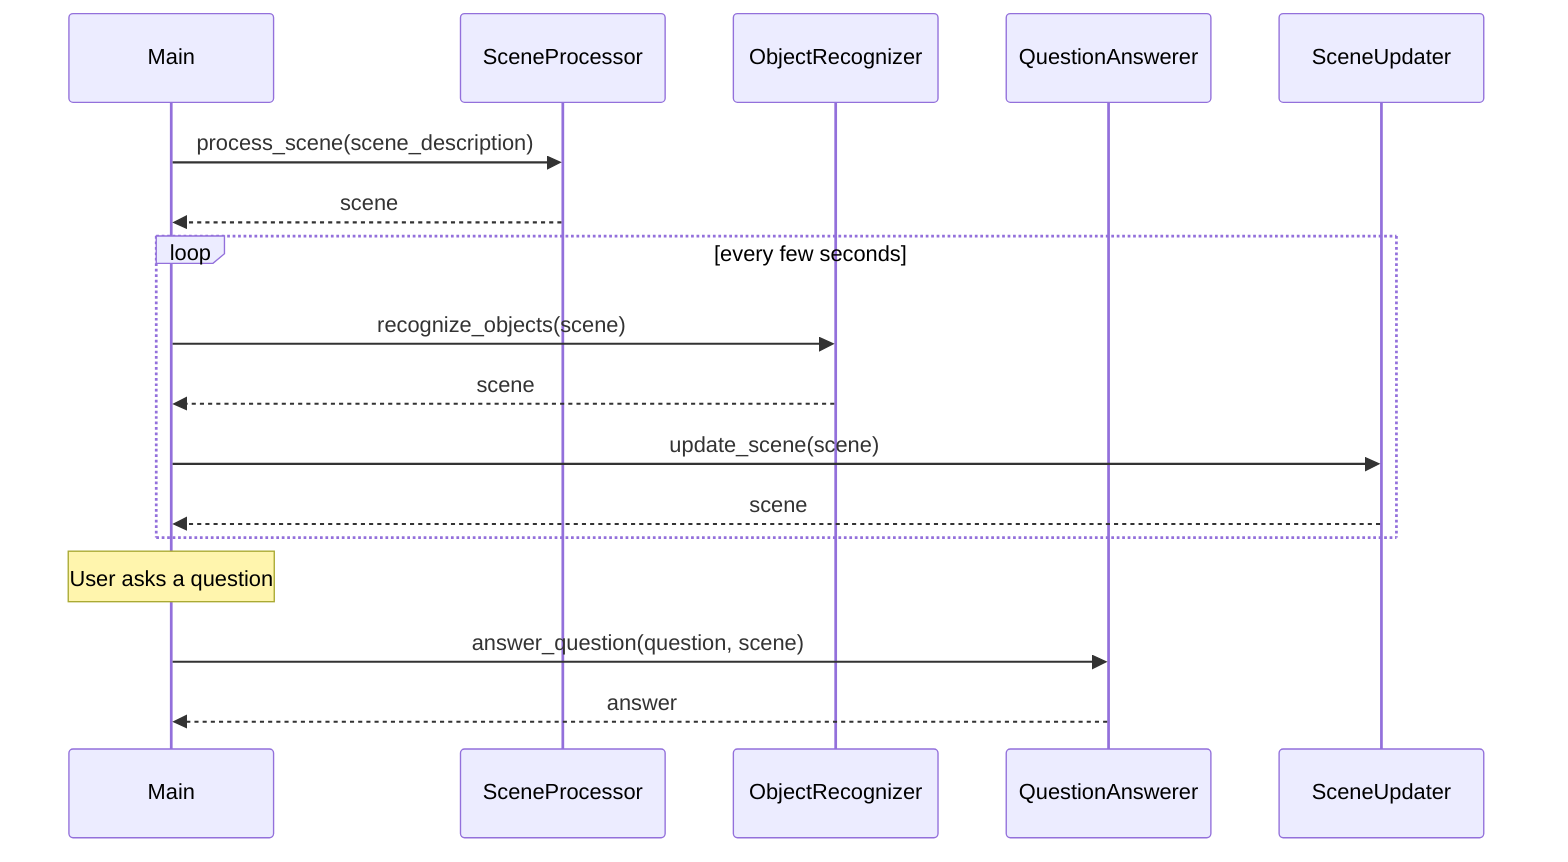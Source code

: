 sequenceDiagram
        participant M as Main
        participant SP as SceneProcessor
        participant OR as ObjectRecognizer
        participant QA as QuestionAnswerer
        participant SU as SceneUpdater
        M->>SP: process_scene(scene_description)
        SP-->>M: scene
        loop every few seconds
            M->>OR: recognize_objects(scene)
            OR-->>M: scene
            M->>SU: update_scene(scene)
            SU-->>M: scene
        end
        Note over M: User asks a question
        M->>QA: answer_question(question, scene)
        QA-->>M: answer
